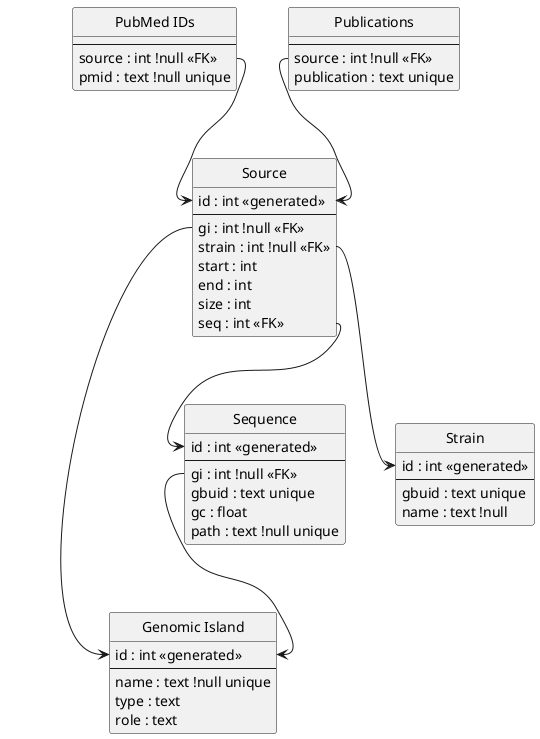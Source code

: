 @startuml
hide circle

entity "Genomic Island" as gi {
    id : int <<generated>>
    --
    name : text !null unique
    type : text
    role : text
}

entity "Sequence" as seq {
    id : int <<generated>>
    --
    gi : int !null <<FK>>
    gbuid : text unique
    gc : float
    path : text !null unique
}

entity "Source" as src {
    id : int <<generated>>
    --
    gi : int !null <<FK>>
    strain : int !null <<FK>>
    start : int
    end : int
    size : int
    seq : int <<FK>>
}

entity "Strain" as strain {
    id : int <<generated>>
    --
    gbuid : text unique
    name : text !null
}

entity "PubMed IDs" as pmid {
    --
    source : int !null <<FK>>
    pmid : text !null unique
}

entity "Publications" as pub {
		--
		source : int !null <<FK>>
		publication : text unique
}

seq::gi --> gi::id
src::seq --> seq::id
src::gi --> gi::id
src::strain --> strain::id
pmid::source --> src::id
pub::source --> src::id
@enduml